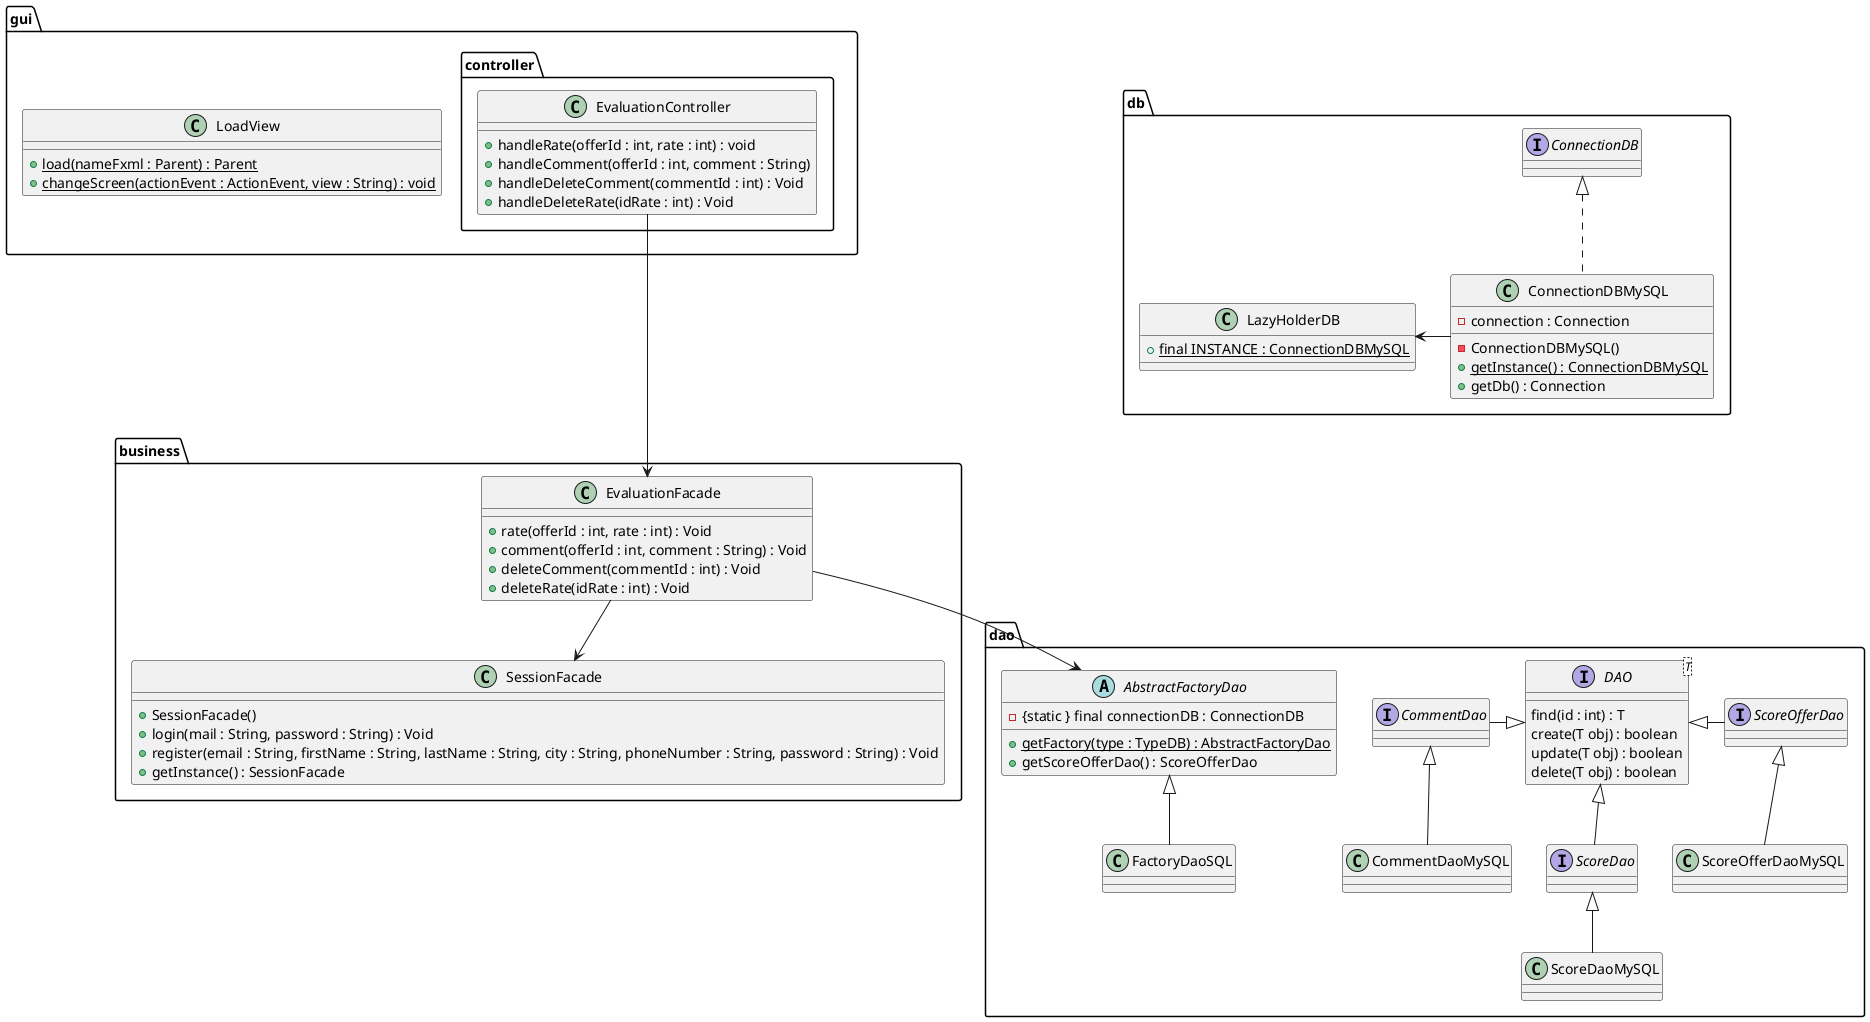 @startuml

package dao {


    interface ScoreOfferDao{
    }
    class ScoreOfferDaoMySQL
    interface CommentDao{
    }
    class CommentDaoMySQL
    interface ScoreDao{
    }
    class ScoreDaoMySQL
    AbstractFactoryDao <|-- FactoryDaoSQL
    ScoreOfferDao <|-- ScoreOfferDaoMySQL
    CommentDao <|-- CommentDaoMySQL
    ScoreDao <|-- ScoreDaoMySQL

    interface DAO<T>{
        find(id : int) : T
        create(T obj) : boolean
        update(T obj) : boolean
        delete(T obj) : boolean
    }

    abstract AbstractFactoryDao{
        - {static } final connectionDB : ConnectionDB
        + {static} getFactory(type : TypeDB) : AbstractFactoryDao
        + getScoreOfferDao() : ScoreOfferDao
    }

    class FactoryDaoSQL{
    }

    DAO <|- ScoreOfferDao
    DAO <|-left CommentDao
    DAO <|-- ScoreDao
}
package db{
    class ConnectionDBMySQL{
        - connection : Connection
        - ConnectionDBMySQL()
        + {static} getInstance() : ConnectionDBMySQL
        + getDb() : Connection
    }

    class LazyHolderDB{
        + {static} final INSTANCE : ConnectionDBMySQL
    }
    interface ConnectionDB
    ConnectionDBMySQL -Left-> LazyHolderDB
    ConnectionDBMySQL .up.|> ConnectionDB

}
package business{
    class SessionFacade{
        + SessionFacade()
        + login(mail : String, password : String) : Void
        + register(email : String, firstName : String, lastName : String, city : String, phoneNumber : String, password : String) : Void
        + getInstance() : SessionFacade
    }

    class EvaluationFacade{
        + rate(offerId : int, rate : int) : Void
        + comment(offerId : int, comment : String) : Void
        + deleteComment(commentId : int) : Void
        + deleteRate(idRate : int) : Void
    }

}

package gui{

    class LoadView{
        + {static} load(nameFxml : Parent) : Parent
        + {static} changeScreen(actionEvent : ActionEvent, view : String) : void
    }

    package controller{
        class EvaluationController{
            + handleRate(offerId : int, rate : int) : void
            + handleComment(offerId : int, comment : String)
            + handleDeleteComment(commentId : int) : Void
            + handleDeleteRate(idRate : int) : Void
        }

    }
}
EvaluationFacade <--Up- EvaluationController
EvaluationFacade --> SessionFacade
EvaluationFacade --> AbstractFactoryDao



@enduml